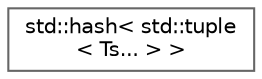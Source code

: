 digraph "Graphical Class Hierarchy"
{
 // LATEX_PDF_SIZE
  bgcolor="transparent";
  edge [fontname=Helvetica,fontsize=10,labelfontname=Helvetica,labelfontsize=10];
  node [fontname=Helvetica,fontsize=10,shape=box,height=0.2,width=0.4];
  rankdir="LR";
  Node0 [label="std::hash\< std::tuple\l\< Ts... \> \>",height=0.2,width=0.4,color="grey40", fillcolor="white", style="filled",URL="$classstd_1_1hash_3_01std_1_1tuple_3_01Ts_8_8_8_01_4_01_4.html",tooltip=" "];
}
